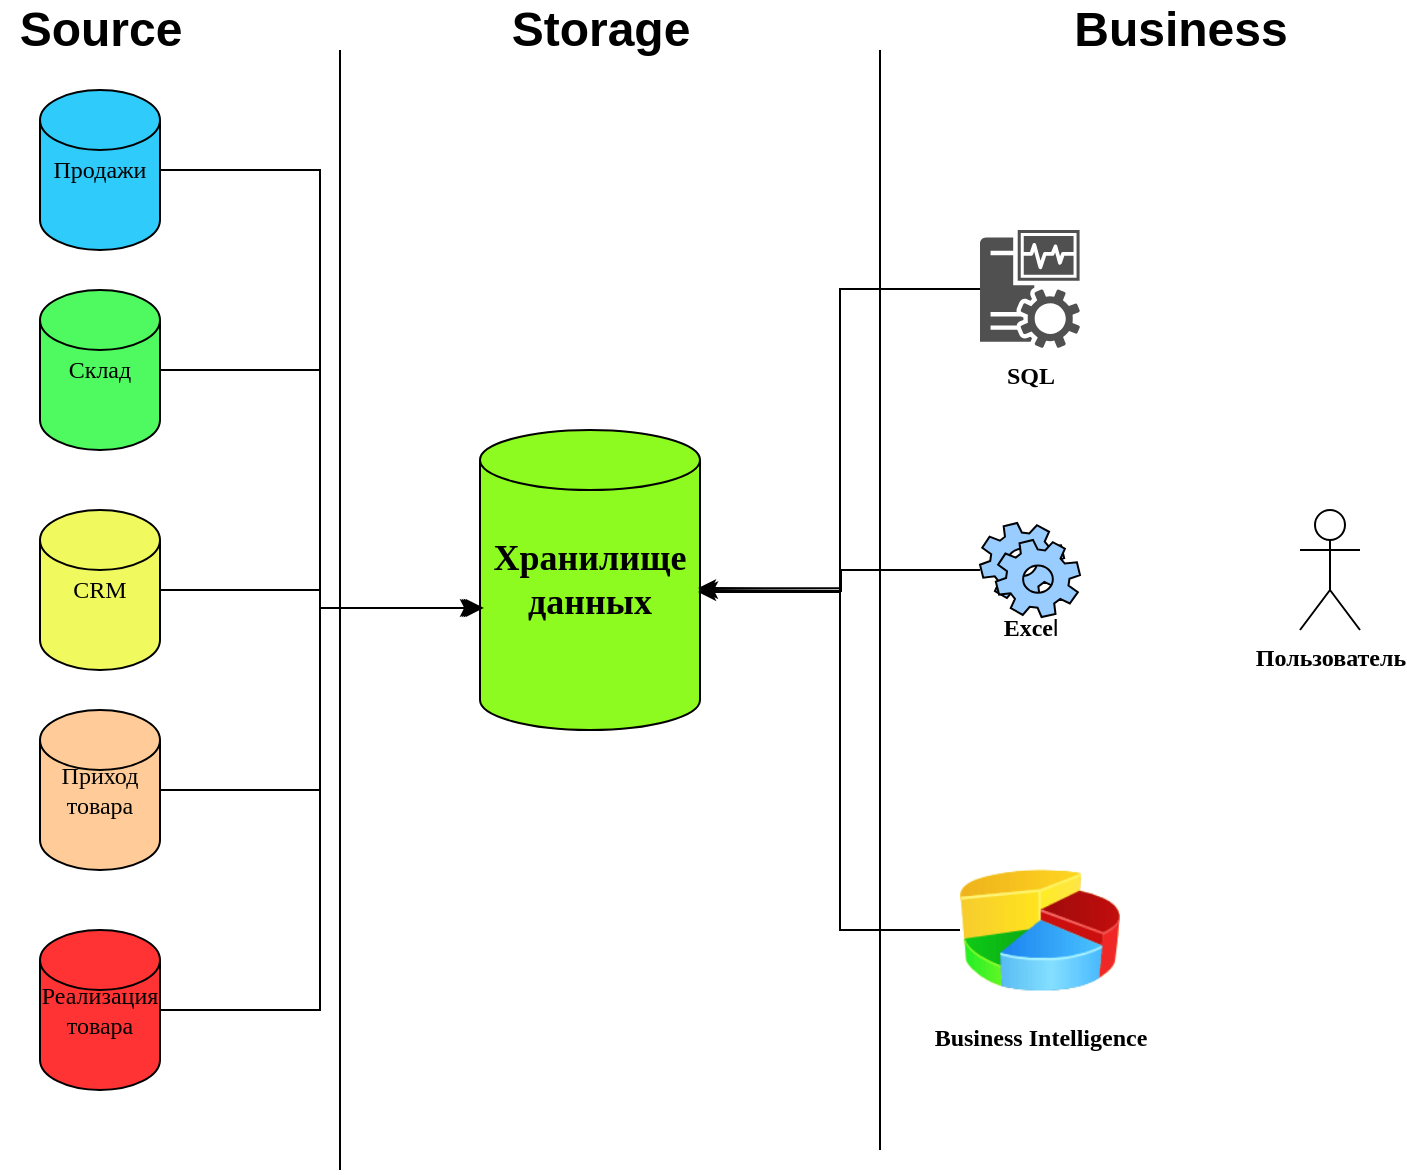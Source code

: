 <mxfile version="13.6.4" type="github">
  <diagram id="yveUb_7qO_bMXMRE16Xy" name="Page-1">
    <mxGraphModel dx="868" dy="482" grid="1" gridSize="10" guides="1" tooltips="1" connect="1" arrows="1" fold="1" page="1" pageScale="1" pageWidth="827" pageHeight="1169" math="0" shadow="0">
      <root>
        <mxCell id="0" />
        <mxCell id="1" parent="0" />
        <mxCell id="ROHs20EbgKoYuMuvtaCM-9" value="" style="endArrow=none;html=1;strokeColor=#000000;rounded=0;" edge="1" parent="1">
          <mxGeometry width="50" height="50" relative="1" as="geometry">
            <mxPoint x="250" y="640" as="sourcePoint" />
            <mxPoint x="250" y="80" as="targetPoint" />
          </mxGeometry>
        </mxCell>
        <mxCell id="ROHs20EbgKoYuMuvtaCM-1" value="&lt;h2&gt;&lt;b&gt;&lt;font face=&quot;Times New Roman&quot;&gt;Хранилище данных&lt;/font&gt;&lt;/b&gt;&lt;/h2&gt;" style="shape=cylinder2;whiteSpace=wrap;html=1;boundedLbl=1;backgroundOutline=1;size=15;fillColor=#8DFA20;" vertex="1" parent="1">
          <mxGeometry x="320" y="270" width="110" height="150" as="geometry" />
        </mxCell>
        <mxCell id="ROHs20EbgKoYuMuvtaCM-10" value="" style="endArrow=none;html=1;strokeColor=#000000;rounded=0;" edge="1" parent="1">
          <mxGeometry width="50" height="50" relative="1" as="geometry">
            <mxPoint x="520" y="630" as="sourcePoint" />
            <mxPoint x="520" y="80" as="targetPoint" />
          </mxGeometry>
        </mxCell>
        <mxCell id="ROHs20EbgKoYuMuvtaCM-12" value="&lt;b&gt;&lt;font style=&quot;font-size: 24px&quot;&gt;Source&lt;/font&gt;&lt;/b&gt;" style="text;html=1;align=center;verticalAlign=middle;resizable=0;points=[];autosize=1;" vertex="1" parent="1">
          <mxGeometry x="80" y="60" width="100" height="20" as="geometry" />
        </mxCell>
        <mxCell id="ROHs20EbgKoYuMuvtaCM-14" value="&lt;b&gt;&lt;font style=&quot;font-size: 24px&quot;&gt;Storage&lt;/font&gt;&lt;/b&gt;" style="text;html=1;align=center;verticalAlign=middle;resizable=0;points=[];autosize=1;" vertex="1" parent="1">
          <mxGeometry x="330" y="60" width="100" height="20" as="geometry" />
        </mxCell>
        <mxCell id="ROHs20EbgKoYuMuvtaCM-15" value="&lt;b&gt;&lt;font style=&quot;font-size: 24px&quot;&gt;Business&lt;/font&gt;&lt;/b&gt;" style="text;html=1;align=center;verticalAlign=middle;resizable=0;points=[];autosize=1;" vertex="1" parent="1">
          <mxGeometry x="610" y="60" width="120" height="20" as="geometry" />
        </mxCell>
        <mxCell id="ROHs20EbgKoYuMuvtaCM-54" style="edgeStyle=orthogonalEdgeStyle;rounded=0;orthogonalLoop=1;jettySize=auto;html=1;entryX=-0.009;entryY=0.593;entryDx=0;entryDy=0;entryPerimeter=0;strokeColor=#000000;" edge="1" parent="1" source="ROHs20EbgKoYuMuvtaCM-16" target="ROHs20EbgKoYuMuvtaCM-1">
          <mxGeometry relative="1" as="geometry" />
        </mxCell>
        <mxCell id="ROHs20EbgKoYuMuvtaCM-16" value="&lt;font face=&quot;Times New Roman&quot;&gt;Продажи&lt;/font&gt;" style="shape=cylinder2;whiteSpace=wrap;html=1;boundedLbl=1;backgroundOutline=1;size=15;fillColor=#2FCBFA;" vertex="1" parent="1">
          <mxGeometry x="100" y="100" width="60" height="80" as="geometry" />
        </mxCell>
        <mxCell id="ROHs20EbgKoYuMuvtaCM-57" style="edgeStyle=orthogonalEdgeStyle;rounded=0;orthogonalLoop=1;jettySize=auto;html=1;entryX=0;entryY=0.593;entryDx=0;entryDy=0;entryPerimeter=0;strokeColor=#000000;" edge="1" parent="1" source="ROHs20EbgKoYuMuvtaCM-17" target="ROHs20EbgKoYuMuvtaCM-1">
          <mxGeometry relative="1" as="geometry" />
        </mxCell>
        <mxCell id="ROHs20EbgKoYuMuvtaCM-17" value="&lt;font face=&quot;Times New Roman&quot;&gt;Склад&lt;/font&gt;" style="shape=cylinder2;whiteSpace=wrap;html=1;boundedLbl=1;backgroundOutline=1;size=15;fillColor=#4EFA5F;" vertex="1" parent="1">
          <mxGeometry x="100" y="200" width="60" height="80" as="geometry" />
        </mxCell>
        <mxCell id="ROHs20EbgKoYuMuvtaCM-58" style="edgeStyle=orthogonalEdgeStyle;rounded=0;orthogonalLoop=1;jettySize=auto;html=1;entryX=0.009;entryY=0.593;entryDx=0;entryDy=0;entryPerimeter=0;strokeColor=#000000;" edge="1" parent="1" source="ROHs20EbgKoYuMuvtaCM-18" target="ROHs20EbgKoYuMuvtaCM-1">
          <mxGeometry relative="1" as="geometry" />
        </mxCell>
        <mxCell id="ROHs20EbgKoYuMuvtaCM-18" value="&lt;font face=&quot;Times New Roman&quot;&gt;CRM&lt;/font&gt;" style="shape=cylinder2;whiteSpace=wrap;html=1;boundedLbl=1;backgroundOutline=1;size=15;fillColor=#F0FA5F;" vertex="1" parent="1">
          <mxGeometry x="100" y="310" width="60" height="80" as="geometry" />
        </mxCell>
        <mxCell id="ROHs20EbgKoYuMuvtaCM-56" style="edgeStyle=orthogonalEdgeStyle;rounded=0;orthogonalLoop=1;jettySize=auto;html=1;entryX=0.018;entryY=0.593;entryDx=0;entryDy=0;entryPerimeter=0;strokeColor=#000000;" edge="1" parent="1" source="ROHs20EbgKoYuMuvtaCM-19" target="ROHs20EbgKoYuMuvtaCM-1">
          <mxGeometry relative="1" as="geometry" />
        </mxCell>
        <mxCell id="ROHs20EbgKoYuMuvtaCM-19" value="&lt;font face=&quot;Times New Roman&quot;&gt;Приход товара&lt;/font&gt;" style="shape=cylinder2;whiteSpace=wrap;html=1;boundedLbl=1;backgroundOutline=1;size=15;fillColor=#FFCC99;" vertex="1" parent="1">
          <mxGeometry x="100" y="410" width="60" height="80" as="geometry" />
        </mxCell>
        <mxCell id="ROHs20EbgKoYuMuvtaCM-55" style="edgeStyle=orthogonalEdgeStyle;rounded=0;orthogonalLoop=1;jettySize=auto;html=1;entryX=0.009;entryY=0.593;entryDx=0;entryDy=0;entryPerimeter=0;strokeColor=#000000;" edge="1" parent="1" source="ROHs20EbgKoYuMuvtaCM-20" target="ROHs20EbgKoYuMuvtaCM-1">
          <mxGeometry relative="1" as="geometry" />
        </mxCell>
        <mxCell id="ROHs20EbgKoYuMuvtaCM-20" value="&lt;font face=&quot;Times New Roman&quot;&gt;Реализация&lt;br&gt;товара&lt;br&gt;&lt;/font&gt;" style="shape=cylinder2;whiteSpace=wrap;html=1;boundedLbl=1;backgroundOutline=1;size=15;fillColor=#FF3333;" vertex="1" parent="1">
          <mxGeometry x="100" y="520" width="60" height="80" as="geometry" />
        </mxCell>
        <mxCell id="ROHs20EbgKoYuMuvtaCM-28" value="&lt;font face=&quot;Times New Roman&quot;&gt;&lt;b&gt;Пользователь&lt;/b&gt;&lt;/font&gt;" style="shape=umlActor;verticalLabelPosition=bottom;verticalAlign=top;html=1;outlineConnect=0;fillColor=#FFFFFF;" vertex="1" parent="1">
          <mxGeometry x="730" y="310" width="30" height="60" as="geometry" />
        </mxCell>
        <mxCell id="ROHs20EbgKoYuMuvtaCM-35" style="edgeStyle=orthogonalEdgeStyle;rounded=0;orthogonalLoop=1;jettySize=auto;html=1;strokeColor=#000000;" edge="1" parent="1" source="ROHs20EbgKoYuMuvtaCM-29">
          <mxGeometry relative="1" as="geometry">
            <mxPoint x="430" y="350" as="targetPoint" />
          </mxGeometry>
        </mxCell>
        <mxCell id="ROHs20EbgKoYuMuvtaCM-29" value="&lt;br&gt;&lt;br&gt;&lt;br&gt;&lt;font face=&quot;Times New Roman&quot;&gt;&lt;b&gt;&lt;br&gt;Exce&lt;/b&gt;&lt;/font&gt;&lt;span&gt;l&lt;/span&gt;" style="shape=mxgraph.bpmn.service_task;html=1;outlineConnect=0;fillColor=#99CCFF;sketch=0;" vertex="1" parent="1">
          <mxGeometry x="570" y="316.5" width="50" height="47" as="geometry" />
        </mxCell>
        <mxCell id="ROHs20EbgKoYuMuvtaCM-36" style="edgeStyle=orthogonalEdgeStyle;rounded=0;orthogonalLoop=1;jettySize=auto;html=1;entryX=0.991;entryY=0.527;entryDx=0;entryDy=0;entryPerimeter=0;strokeColor=#000000;" edge="1" parent="1" source="ROHs20EbgKoYuMuvtaCM-31" target="ROHs20EbgKoYuMuvtaCM-1">
          <mxGeometry relative="1" as="geometry">
            <Array as="points">
              <mxPoint x="500" y="520" />
              <mxPoint x="500" y="349" />
            </Array>
          </mxGeometry>
        </mxCell>
        <mxCell id="ROHs20EbgKoYuMuvtaCM-31" value="&lt;font face=&quot;Times New Roman&quot;&gt;&lt;b&gt;Business Intelligence&lt;/b&gt;&lt;/font&gt;" style="image;html=1;image=img/lib/clip_art/finance/Pie_Chart_128x128.png;sketch=0;fillColor=#99CCFF;" vertex="1" parent="1">
          <mxGeometry x="560" y="480" width="80" height="80" as="geometry" />
        </mxCell>
        <mxCell id="ROHs20EbgKoYuMuvtaCM-34" style="edgeStyle=orthogonalEdgeStyle;rounded=0;orthogonalLoop=1;jettySize=auto;html=1;entryX=0.991;entryY=0.54;entryDx=0;entryDy=0;entryPerimeter=0;strokeColor=#000000;" edge="1" parent="1" source="ROHs20EbgKoYuMuvtaCM-32" target="ROHs20EbgKoYuMuvtaCM-1">
          <mxGeometry relative="1" as="geometry" />
        </mxCell>
        <mxCell id="ROHs20EbgKoYuMuvtaCM-32" value="&lt;b&gt;&lt;font face=&quot;Times New Roman&quot;&gt;SQL&lt;/font&gt;&lt;/b&gt;" style="pointerEvents=1;shadow=0;dashed=0;html=1;strokeColor=none;fillColor=#505050;labelPosition=center;verticalLabelPosition=bottom;verticalAlign=top;outlineConnect=0;align=center;shape=mxgraph.office.servers.monitoring_sql_reporting_services;sketch=0;" vertex="1" parent="1">
          <mxGeometry x="570" y="170" width="50" height="59" as="geometry" />
        </mxCell>
      </root>
    </mxGraphModel>
  </diagram>
</mxfile>
